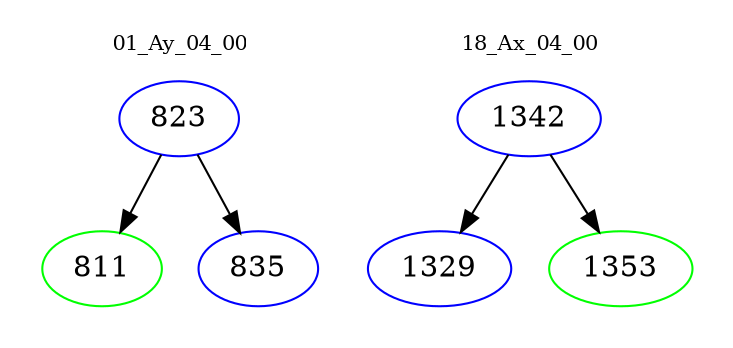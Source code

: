 digraph{
subgraph cluster_0 {
color = white
label = "01_Ay_04_00";
fontsize=10;
T0_823 [label="823", color="blue"]
T0_823 -> T0_811 [color="black"]
T0_811 [label="811", color="green"]
T0_823 -> T0_835 [color="black"]
T0_835 [label="835", color="blue"]
}
subgraph cluster_1 {
color = white
label = "18_Ax_04_00";
fontsize=10;
T1_1342 [label="1342", color="blue"]
T1_1342 -> T1_1329 [color="black"]
T1_1329 [label="1329", color="blue"]
T1_1342 -> T1_1353 [color="black"]
T1_1353 [label="1353", color="green"]
}
}
